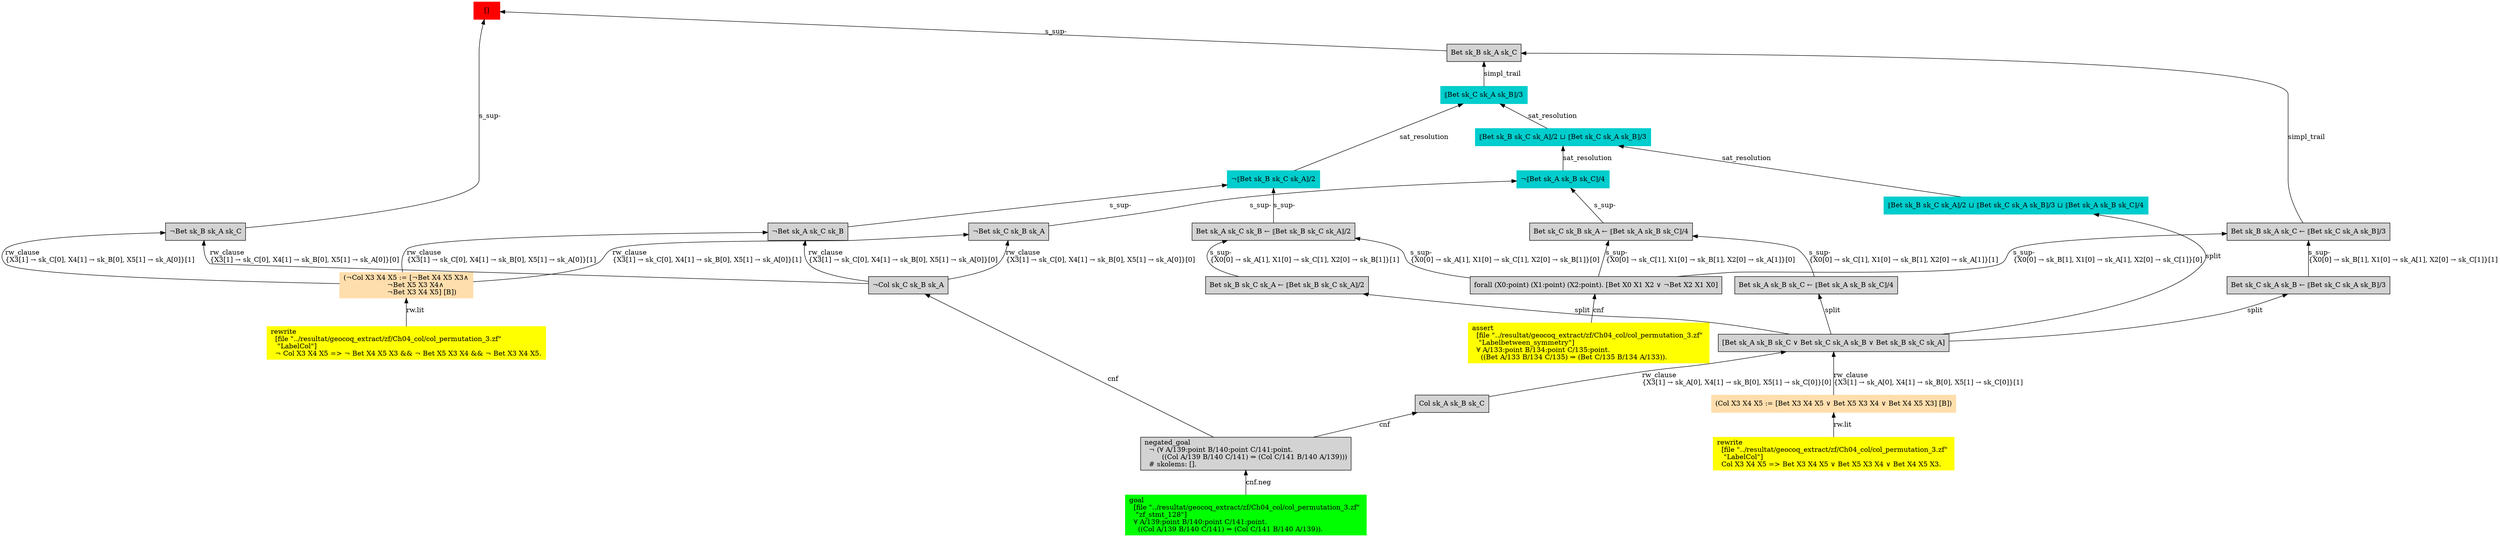 digraph "unsat_graph" {
  vertex_0 [color=red, label="[]", shape=box, style=filled];
  vertex_0 -> vertex_1 [label="s_sup-\l", dir="back"];
  vertex_1 [shape=box, label="¬Bet sk_B sk_A sk_C\l", style=filled];
  vertex_1 -> vertex_2 [label="rw_clause\l\{X3[1] → sk_C[0], X4[1] → sk_B[0], X5[1] → sk_A[0]\}[1]\l", dir="back"];
  vertex_2 [color=navajowhite, shape=box, label="(¬Col X3 X4 X5 := [¬Bet X4 X5 X3∧\l                    ¬Bet X5 X3 X4∧\l                    ¬Bet X3 X4 X5] [B])\l", style=filled];
  vertex_2 -> vertex_3 [label="rw.lit", dir="back"];
  vertex_3 [color=yellow, shape=box, label="rewrite\l  [file \"../resultat/geocoq_extract/zf/Ch04_col/col_permutation_3.zf\" \l   \"LabelCol\"]\l  ¬ Col X3 X4 X5 =\> ¬ Bet X4 X5 X3 && ¬ Bet X5 X3 X4 && ¬ Bet X3 X4 X5.\l", style=filled];
  vertex_1 -> vertex_4 [label="rw_clause\l\{X3[1] → sk_C[0], X4[1] → sk_B[0], X5[1] → sk_A[0]\}[0]\l", dir="back"];
  vertex_4 [shape=box, label="¬Col sk_C sk_B sk_A\l", style=filled];
  vertex_4 -> vertex_5 [label="cnf", dir="back"];
  vertex_5 [shape=box, label="negated_goal\l  ¬ (∀ A/139:point B/140:point C/141:point.\l        ((Col A/139 B/140 C/141) ⇒ (Col C/141 B/140 A/139)))\l  # skolems: [].\l", style=filled];
  vertex_5 -> vertex_6 [label="cnf.neg", dir="back"];
  vertex_6 [color=green, shape=box, label="goal\l  [file \"../resultat/geocoq_extract/zf/Ch04_col/col_permutation_3.zf\" \l   \"zf_stmt_128\"]\l  ∀ A/139:point B/140:point C/141:point.\l    ((Col A/139 B/140 C/141) ⇒ (Col C/141 B/140 A/139)).\l", style=filled];
  vertex_0 -> vertex_7 [label="s_sup-\l", dir="back"];
  vertex_7 [shape=box, label="Bet sk_B sk_A sk_C\l", style=filled];
  vertex_7 -> vertex_8 [label="simpl_trail", dir="back"];
  vertex_8 [color=cyan3, shape=box, label="⟦Bet sk_C sk_A sk_B⟧/3\l", style=filled];
  vertex_8 -> vertex_9 [label="sat_resolution", dir="back"];
  vertex_9 [color=cyan3, shape=box, label="¬⟦Bet sk_B sk_C sk_A⟧/2\l", style=filled];
  vertex_9 -> vertex_10 [label="s_sup-\l", dir="back"];
  vertex_10 [shape=box, label="¬Bet sk_A sk_C sk_B\l", style=filled];
  vertex_10 -> vertex_2 [label="rw_clause\l\{X3[1] → sk_C[0], X4[1] → sk_B[0], X5[1] → sk_A[0]\}[1]\l", dir="back"];
  vertex_10 -> vertex_4 [label="rw_clause\l\{X3[1] → sk_C[0], X4[1] → sk_B[0], X5[1] → sk_A[0]\}[0]\l", dir="back"];
  vertex_9 -> vertex_11 [label="s_sup-\l", dir="back"];
  vertex_11 [shape=box, label="Bet sk_A sk_C sk_B ← ⟦Bet sk_B sk_C sk_A⟧/2\l", style=filled];
  vertex_11 -> vertex_12 [label="s_sup-\l\{X0[0] → sk_A[1], X1[0] → sk_C[1], X2[0] → sk_B[1]\}[0]\l", dir="back"];
  vertex_12 [shape=box, label="forall (X0:point) (X1:point) (X2:point). [Bet X0 X1 X2 ∨ ¬Bet X2 X1 X0]\l", style=filled];
  vertex_12 -> vertex_13 [label="cnf", dir="back"];
  vertex_13 [color=yellow, shape=box, label="assert\l  [file \"../resultat/geocoq_extract/zf/Ch04_col/col_permutation_3.zf\" \l   \"Labelbetween_symmetry\"]\l  ∀ A/133:point B/134:point C/135:point.\l    ((Bet A/133 B/134 C/135) ⇒ (Bet C/135 B/134 A/133)).\l", style=filled];
  vertex_11 -> vertex_14 [label="s_sup-\l\{X0[0] → sk_A[1], X1[0] → sk_C[1], X2[0] → sk_B[1]\}[1]\l", dir="back"];
  vertex_14 [shape=box, label="Bet sk_B sk_C sk_A ← ⟦Bet sk_B sk_C sk_A⟧/2\l", style=filled];
  vertex_14 -> vertex_15 [label="split", dir="back"];
  vertex_15 [shape=box, label="[Bet sk_A sk_B sk_C ∨ Bet sk_C sk_A sk_B ∨ Bet sk_B sk_C sk_A]\l", style=filled];
  vertex_15 -> vertex_16 [label="rw_clause\l\{X3[1] → sk_A[0], X4[1] → sk_B[0], X5[1] → sk_C[0]\}[1]\l", dir="back"];
  vertex_16 [color=navajowhite, shape=box, label="(Col X3 X4 X5 := [Bet X3 X4 X5 ∨ Bet X5 X3 X4 ∨ Bet X4 X5 X3] [B])\l", style=filled];
  vertex_16 -> vertex_17 [label="rw.lit", dir="back"];
  vertex_17 [color=yellow, shape=box, label="rewrite\l  [file \"../resultat/geocoq_extract/zf/Ch04_col/col_permutation_3.zf\" \l   \"LabelCol\"]\l  Col X3 X4 X5 =\> Bet X3 X4 X5 ∨ Bet X5 X3 X4 ∨ Bet X4 X5 X3.\l", style=filled];
  vertex_15 -> vertex_18 [label="rw_clause\l\{X3[1] → sk_A[0], X4[1] → sk_B[0], X5[1] → sk_C[0]\}[0]\l", dir="back"];
  vertex_18 [shape=box, label="Col sk_A sk_B sk_C\l", style=filled];
  vertex_18 -> vertex_5 [label="cnf", dir="back"];
  vertex_8 -> vertex_19 [label="sat_resolution", dir="back"];
  vertex_19 [color=cyan3, shape=box, label="⟦Bet sk_B sk_C sk_A⟧/2 ⊔ ⟦Bet sk_C sk_A sk_B⟧/3\l", style=filled];
  vertex_19 -> vertex_20 [label="sat_resolution", dir="back"];
  vertex_20 [color=cyan3, shape=box, label="¬⟦Bet sk_A sk_B sk_C⟧/4\l", style=filled];
  vertex_20 -> vertex_21 [label="s_sup-\l", dir="back"];
  vertex_21 [shape=box, label="¬Bet sk_C sk_B sk_A\l", style=filled];
  vertex_21 -> vertex_2 [label="rw_clause\l\{X3[1] → sk_C[0], X4[1] → sk_B[0], X5[1] → sk_A[0]\}[1]\l", dir="back"];
  vertex_21 -> vertex_4 [label="rw_clause\l\{X3[1] → sk_C[0], X4[1] → sk_B[0], X5[1] → sk_A[0]\}[0]\l", dir="back"];
  vertex_20 -> vertex_22 [label="s_sup-\l", dir="back"];
  vertex_22 [shape=box, label="Bet sk_C sk_B sk_A ← ⟦Bet sk_A sk_B sk_C⟧/4\l", style=filled];
  vertex_22 -> vertex_12 [label="s_sup-\l\{X0[0] → sk_C[1], X1[0] → sk_B[1], X2[0] → sk_A[1]\}[0]\l", dir="back"];
  vertex_22 -> vertex_23 [label="s_sup-\l\{X0[0] → sk_C[1], X1[0] → sk_B[1], X2[0] → sk_A[1]\}[1]\l", dir="back"];
  vertex_23 [shape=box, label="Bet sk_A sk_B sk_C ← ⟦Bet sk_A sk_B sk_C⟧/4\l", style=filled];
  vertex_23 -> vertex_15 [label="split", dir="back"];
  vertex_19 -> vertex_24 [label="sat_resolution", dir="back"];
  vertex_24 [color=cyan3, shape=box, label="⟦Bet sk_B sk_C sk_A⟧/2 ⊔ ⟦Bet sk_C sk_A sk_B⟧/3 ⊔ ⟦Bet sk_A sk_B sk_C⟧/4\l", style=filled];
  vertex_24 -> vertex_15 [label="split", dir="back"];
  vertex_7 -> vertex_25 [label="simpl_trail", dir="back"];
  vertex_25 [shape=box, label="Bet sk_B sk_A sk_C ← ⟦Bet sk_C sk_A sk_B⟧/3\l", style=filled];
  vertex_25 -> vertex_12 [label="s_sup-\l\{X0[0] → sk_B[1], X1[0] → sk_A[1], X2[0] → sk_C[1]\}[0]\l", dir="back"];
  vertex_25 -> vertex_26 [label="s_sup-\l\{X0[0] → sk_B[1], X1[0] → sk_A[1], X2[0] → sk_C[1]\}[1]\l", dir="back"];
  vertex_26 [shape=box, label="Bet sk_C sk_A sk_B ← ⟦Bet sk_C sk_A sk_B⟧/3\l", style=filled];
  vertex_26 -> vertex_15 [label="split", dir="back"];
  }


